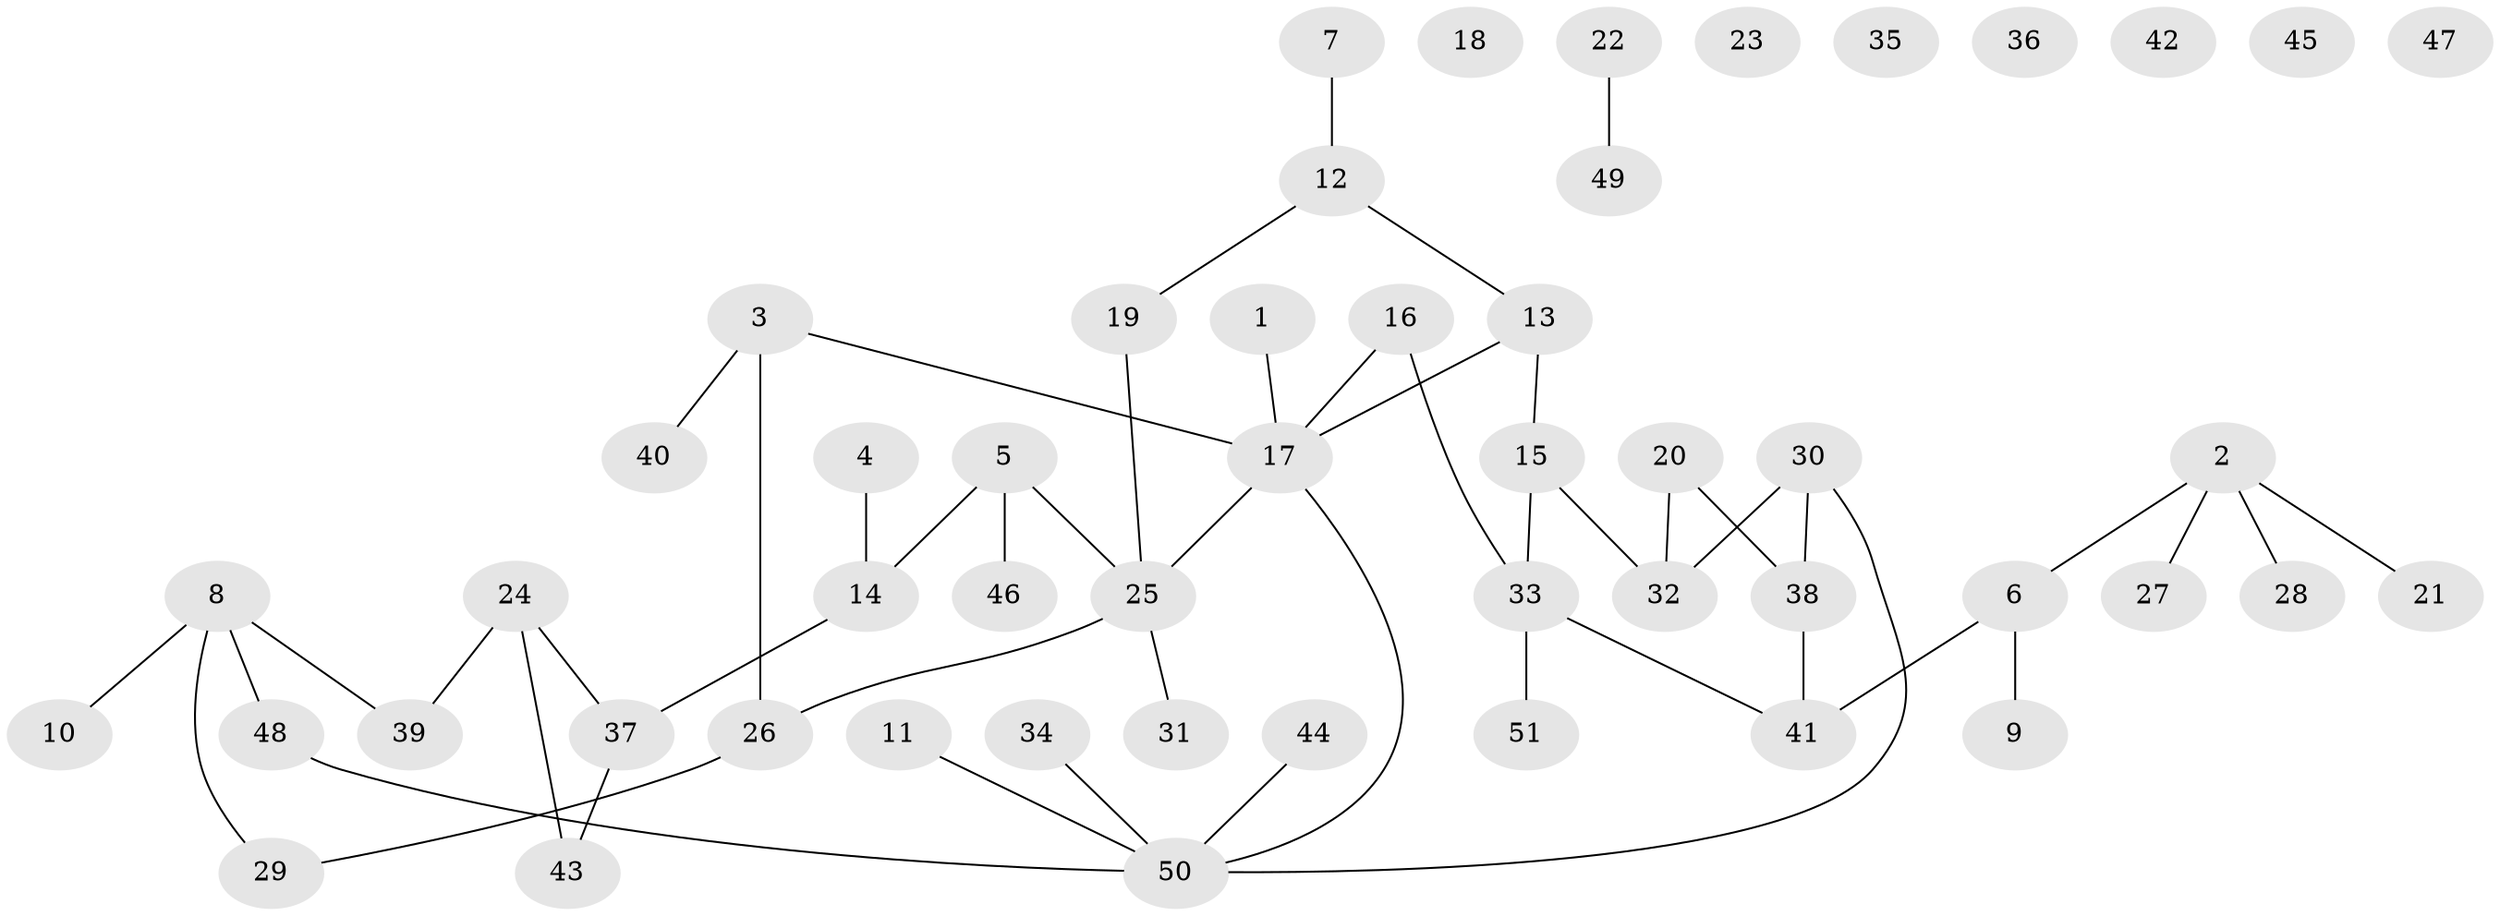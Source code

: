 // coarse degree distribution, {5: 0.125, 3: 0.5, 1: 0.125, 2: 0.125, 4: 0.125}
// Generated by graph-tools (version 1.1) at 2025/48/03/04/25 22:48:21]
// undirected, 51 vertices, 51 edges
graph export_dot {
  node [color=gray90,style=filled];
  1;
  2;
  3;
  4;
  5;
  6;
  7;
  8;
  9;
  10;
  11;
  12;
  13;
  14;
  15;
  16;
  17;
  18;
  19;
  20;
  21;
  22;
  23;
  24;
  25;
  26;
  27;
  28;
  29;
  30;
  31;
  32;
  33;
  34;
  35;
  36;
  37;
  38;
  39;
  40;
  41;
  42;
  43;
  44;
  45;
  46;
  47;
  48;
  49;
  50;
  51;
  1 -- 17;
  2 -- 6;
  2 -- 21;
  2 -- 27;
  2 -- 28;
  3 -- 17;
  3 -- 26;
  3 -- 40;
  4 -- 14;
  5 -- 14;
  5 -- 25;
  5 -- 46;
  6 -- 9;
  6 -- 41;
  7 -- 12;
  8 -- 10;
  8 -- 29;
  8 -- 39;
  8 -- 48;
  11 -- 50;
  12 -- 13;
  12 -- 19;
  13 -- 15;
  13 -- 17;
  14 -- 37;
  15 -- 32;
  15 -- 33;
  16 -- 17;
  16 -- 33;
  17 -- 25;
  17 -- 50;
  19 -- 25;
  20 -- 32;
  20 -- 38;
  22 -- 49;
  24 -- 37;
  24 -- 39;
  24 -- 43;
  25 -- 26;
  25 -- 31;
  26 -- 29;
  30 -- 32;
  30 -- 38;
  30 -- 50;
  33 -- 41;
  33 -- 51;
  34 -- 50;
  37 -- 43;
  38 -- 41;
  44 -- 50;
  48 -- 50;
}
